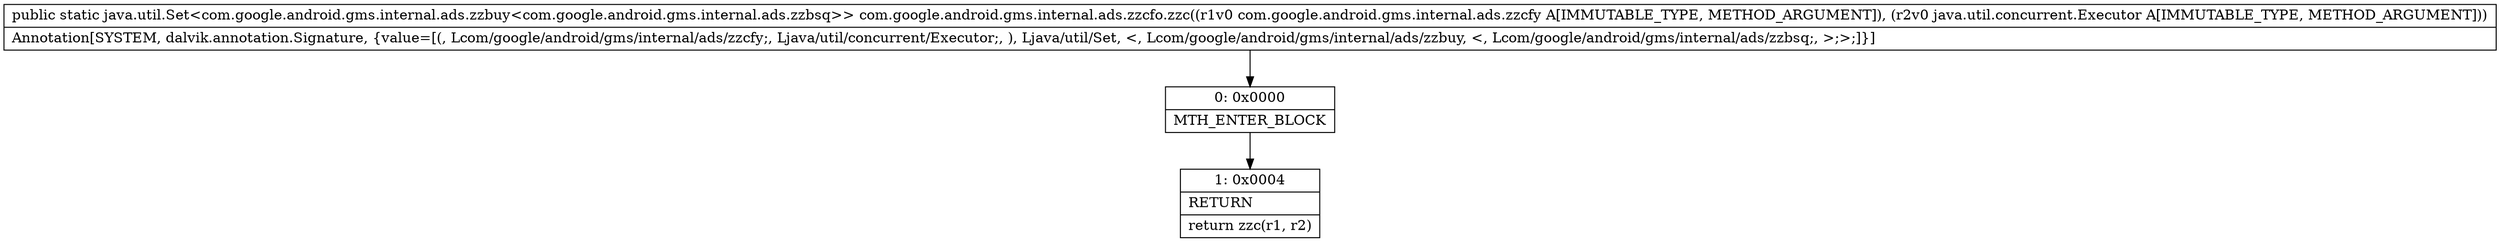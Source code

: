 digraph "CFG forcom.google.android.gms.internal.ads.zzcfo.zzc(Lcom\/google\/android\/gms\/internal\/ads\/zzcfy;Ljava\/util\/concurrent\/Executor;)Ljava\/util\/Set;" {
Node_0 [shape=record,label="{0\:\ 0x0000|MTH_ENTER_BLOCK\l}"];
Node_1 [shape=record,label="{1\:\ 0x0004|RETURN\l|return zzc(r1, r2)\l}"];
MethodNode[shape=record,label="{public static java.util.Set\<com.google.android.gms.internal.ads.zzbuy\<com.google.android.gms.internal.ads.zzbsq\>\> com.google.android.gms.internal.ads.zzcfo.zzc((r1v0 com.google.android.gms.internal.ads.zzcfy A[IMMUTABLE_TYPE, METHOD_ARGUMENT]), (r2v0 java.util.concurrent.Executor A[IMMUTABLE_TYPE, METHOD_ARGUMENT]))  | Annotation[SYSTEM, dalvik.annotation.Signature, \{value=[(, Lcom\/google\/android\/gms\/internal\/ads\/zzcfy;, Ljava\/util\/concurrent\/Executor;, ), Ljava\/util\/Set, \<, Lcom\/google\/android\/gms\/internal\/ads\/zzbuy, \<, Lcom\/google\/android\/gms\/internal\/ads\/zzbsq;, \>;\>;]\}]\l}"];
MethodNode -> Node_0;
Node_0 -> Node_1;
}

